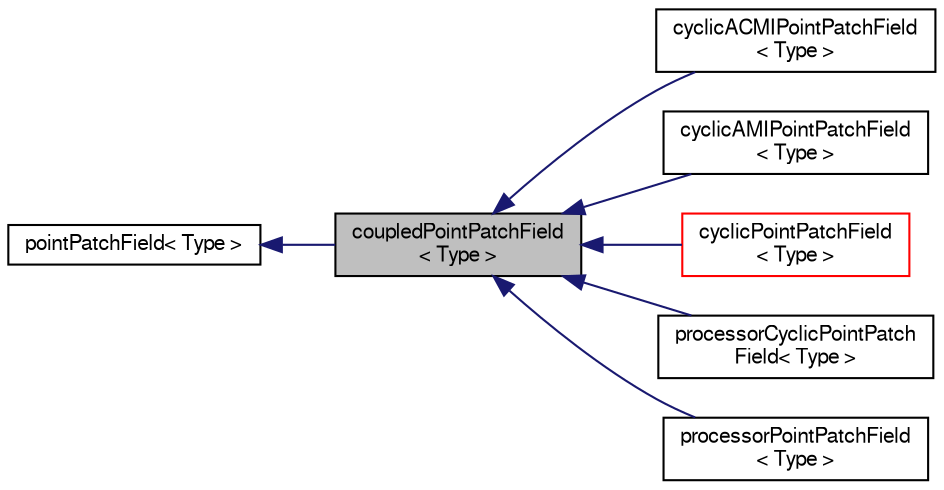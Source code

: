 digraph "coupledPointPatchField&lt; Type &gt;"
{
  bgcolor="transparent";
  edge [fontname="FreeSans",fontsize="10",labelfontname="FreeSans",labelfontsize="10"];
  node [fontname="FreeSans",fontsize="10",shape=record];
  rankdir="LR";
  Node0 [label="coupledPointPatchField\l\< Type \>",height=0.2,width=0.4,color="black", fillcolor="grey75", style="filled", fontcolor="black"];
  Node1 -> Node0 [dir="back",color="midnightblue",fontsize="10",style="solid",fontname="FreeSans"];
  Node1 [label="pointPatchField\< Type \>",height=0.2,width=0.4,color="black",URL="$a22946.html",tooltip="Abstract base class for point-mesh patch fields. "];
  Node0 -> Node2 [dir="back",color="midnightblue",fontsize="10",style="solid",fontname="FreeSans"];
  Node2 [label="cyclicACMIPointPatchField\l\< Type \>",height=0.2,width=0.4,color="black",URL="$a24922.html",tooltip="Cyclic ACMI front and back plane patch field. "];
  Node0 -> Node3 [dir="back",color="midnightblue",fontsize="10",style="solid",fontname="FreeSans"];
  Node3 [label="cyclicAMIPointPatchField\l\< Type \>",height=0.2,width=0.4,color="black",URL="$a24942.html",tooltip="Cyclic AMI front and back plane patch field. "];
  Node0 -> Node4 [dir="back",color="midnightblue",fontsize="10",style="solid",fontname="FreeSans"];
  Node4 [label="cyclicPointPatchField\l\< Type \>",height=0.2,width=0.4,color="red",URL="$a26582.html",tooltip="Cyclic front and back plane patch field. "];
  Node0 -> Node7 [dir="back",color="midnightblue",fontsize="10",style="solid",fontname="FreeSans"];
  Node7 [label="processorCyclicPointPatch\lField\< Type \>",height=0.2,width=0.4,color="black",URL="$a26602.html",tooltip="Foam::processorCyclicPointPatchField. "];
  Node0 -> Node8 [dir="back",color="midnightblue",fontsize="10",style="solid",fontname="FreeSans"];
  Node8 [label="processorPointPatchField\l\< Type \>",height=0.2,width=0.4,color="black",URL="$a26598.html",tooltip="Foam::processorPointPatchField. "];
}
